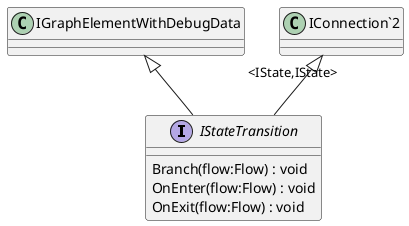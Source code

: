 @startuml
interface IStateTransition {
    Branch(flow:Flow) : void
    OnEnter(flow:Flow) : void
    OnExit(flow:Flow) : void
}
IGraphElementWithDebugData <|-- IStateTransition
"IConnection`2" "<IState,IState>" <|-- IStateTransition
@enduml
